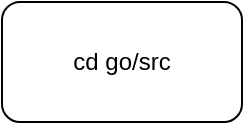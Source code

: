 <mxfile version="20.2.0" type="github">
  <diagram id="IOhFiErguoSWkuqLCetI" name="Page-1">
    <mxGraphModel dx="946" dy="497" grid="1" gridSize="10" guides="1" tooltips="1" connect="1" arrows="1" fold="1" page="1" pageScale="1" pageWidth="850" pageHeight="1100" math="0" shadow="0">
      <root>
        <mxCell id="0" />
        <mxCell id="1" parent="0" />
        <mxCell id="e3Zpa3oFTacAe0qeweGj-1" value="cd go/src" style="rounded=1;whiteSpace=wrap;html=1;" vertex="1" parent="1">
          <mxGeometry x="80" y="40" width="120" height="60" as="geometry" />
        </mxCell>
      </root>
    </mxGraphModel>
  </diagram>
</mxfile>
